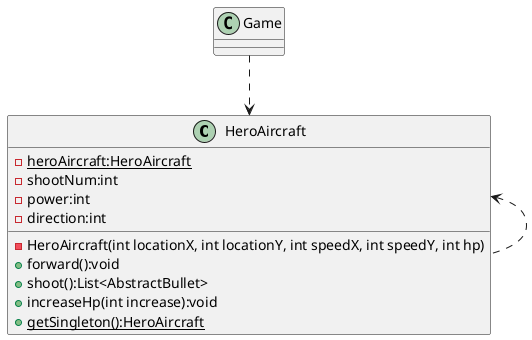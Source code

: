 @startuml
'https://plantuml.com/class-diagram

class HeroAircraft{
    - {static} heroAircraft:HeroAircraft
    - shootNum:int
    - power:int
    - direction:int
    - HeroAircraft(int locationX, int locationY, int speedX, int speedY, int hp)
    + forward():void
    + shoot():List<AbstractBullet>
    + increaseHp(int increase):void
    + {static} getSingleton():HeroAircraft
}

class Game {
}

Game ..> HeroAircraft
HeroAircraft <.. HeroAircraft

@enduml
